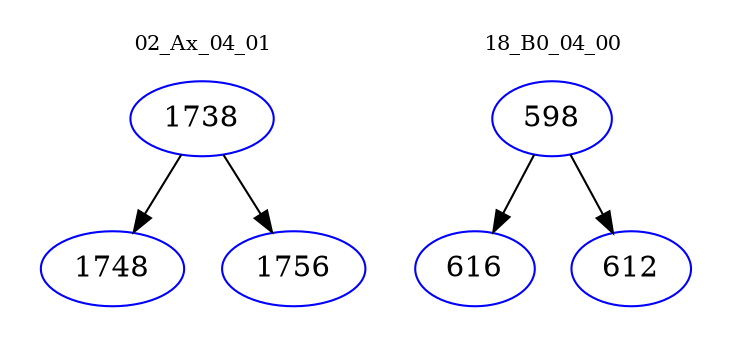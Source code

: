 digraph{
subgraph cluster_0 {
color = white
label = "02_Ax_04_01";
fontsize=10;
T0_1738 [label="1738", color="blue"]
T0_1738 -> T0_1748 [color="black"]
T0_1748 [label="1748", color="blue"]
T0_1738 -> T0_1756 [color="black"]
T0_1756 [label="1756", color="blue"]
}
subgraph cluster_1 {
color = white
label = "18_B0_04_00";
fontsize=10;
T1_598 [label="598", color="blue"]
T1_598 -> T1_616 [color="black"]
T1_616 [label="616", color="blue"]
T1_598 -> T1_612 [color="black"]
T1_612 [label="612", color="blue"]
}
}
